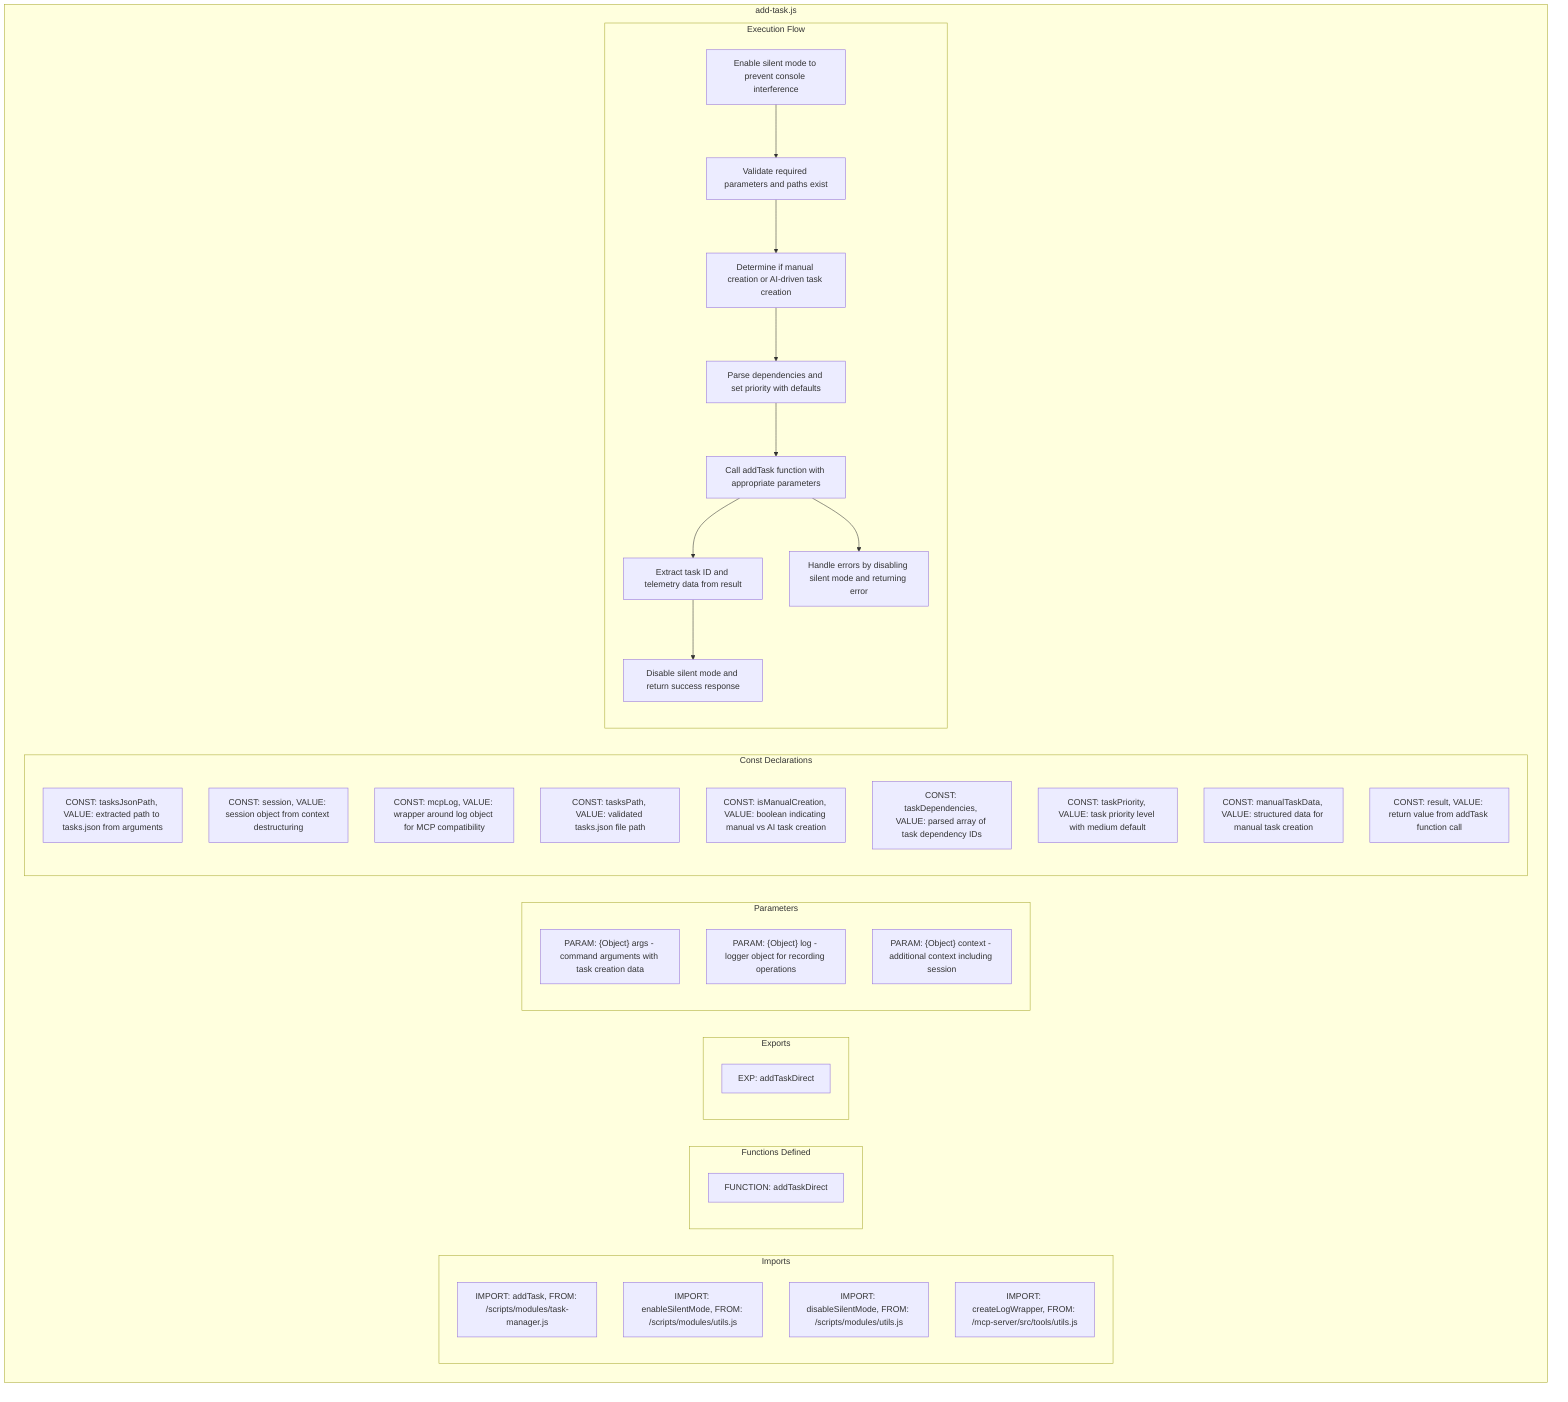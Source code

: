 flowchart TB
    subgraph Imports["Imports"]
        I1["IMPORT: addTask, FROM: /scripts/modules/task-manager.js"]
        I2["IMPORT: enableSilentMode, FROM: /scripts/modules/utils.js"]
        I3["IMPORT: disableSilentMode, FROM: /scripts/modules/utils.js"]
        I4["IMPORT: createLogWrapper, FROM: /mcp-server/src/tools/utils.js"]
    end
    
    subgraph FunctionsDefined["Functions Defined"]
        FU1["FUNCTION: addTaskDirect"]
    end
    
    subgraph Exports["Exports"]
        E1["EXP: addTaskDirect"]
    end
    
    subgraph Parameters["Parameters"]
        P1["PARAM: {Object} args - command arguments with task creation data"]
        P2["PARAM: {Object} log - logger object for recording operations"]
        P3["PARAM: {Object} context - additional context including session"]
    end
    
    subgraph Constants["Const Declarations"]
        C1["CONST: tasksJsonPath, VALUE: extracted path to tasks.json from arguments"]
        C2["CONST: session, VALUE: session object from context destructuring"]
        C3["CONST: mcpLog, VALUE: wrapper around log object for MCP compatibility"]
        C4["CONST: tasksPath, VALUE: validated tasks.json file path"]
        C5["CONST: isManualCreation, VALUE: boolean indicating manual vs AI task creation"]
        C6["CONST: taskDependencies, VALUE: parsed array of task dependency IDs"]
        C7["CONST: taskPriority, VALUE: task priority level with medium default"]
        C8["CONST: manualTaskData, VALUE: structured data for manual task creation"]
        C9["CONST: result, VALUE: return value from addTask function call"]
    end
    
    subgraph ExecutionFlow["Execution Flow"]
        FL1["Enable silent mode to prevent console interference"]
        FL2["Validate required parameters and paths exist"]
        FL3["Determine if manual creation or AI-driven task creation"]
        FL4["Parse dependencies and set priority with defaults"]
        FL5["Call addTask function with appropriate parameters"]
        FL6["Extract task ID and telemetry data from result"]
        FL7["Disable silent mode and return success response"]
        FL8["Handle errors by disabling silent mode and returning error"]
    end
    
    subgraph FileName["add-task.js"]
        Imports
        FunctionsDefined
        Exports
        Parameters
        Constants
        ExecutionFlow
    end
    
    FL1 --> FL2
    FL2 --> FL3
    FL3 --> FL4
    FL4 --> FL5
    FL5 --> FL6
    FL6 --> FL7
    FL5 --> FL8